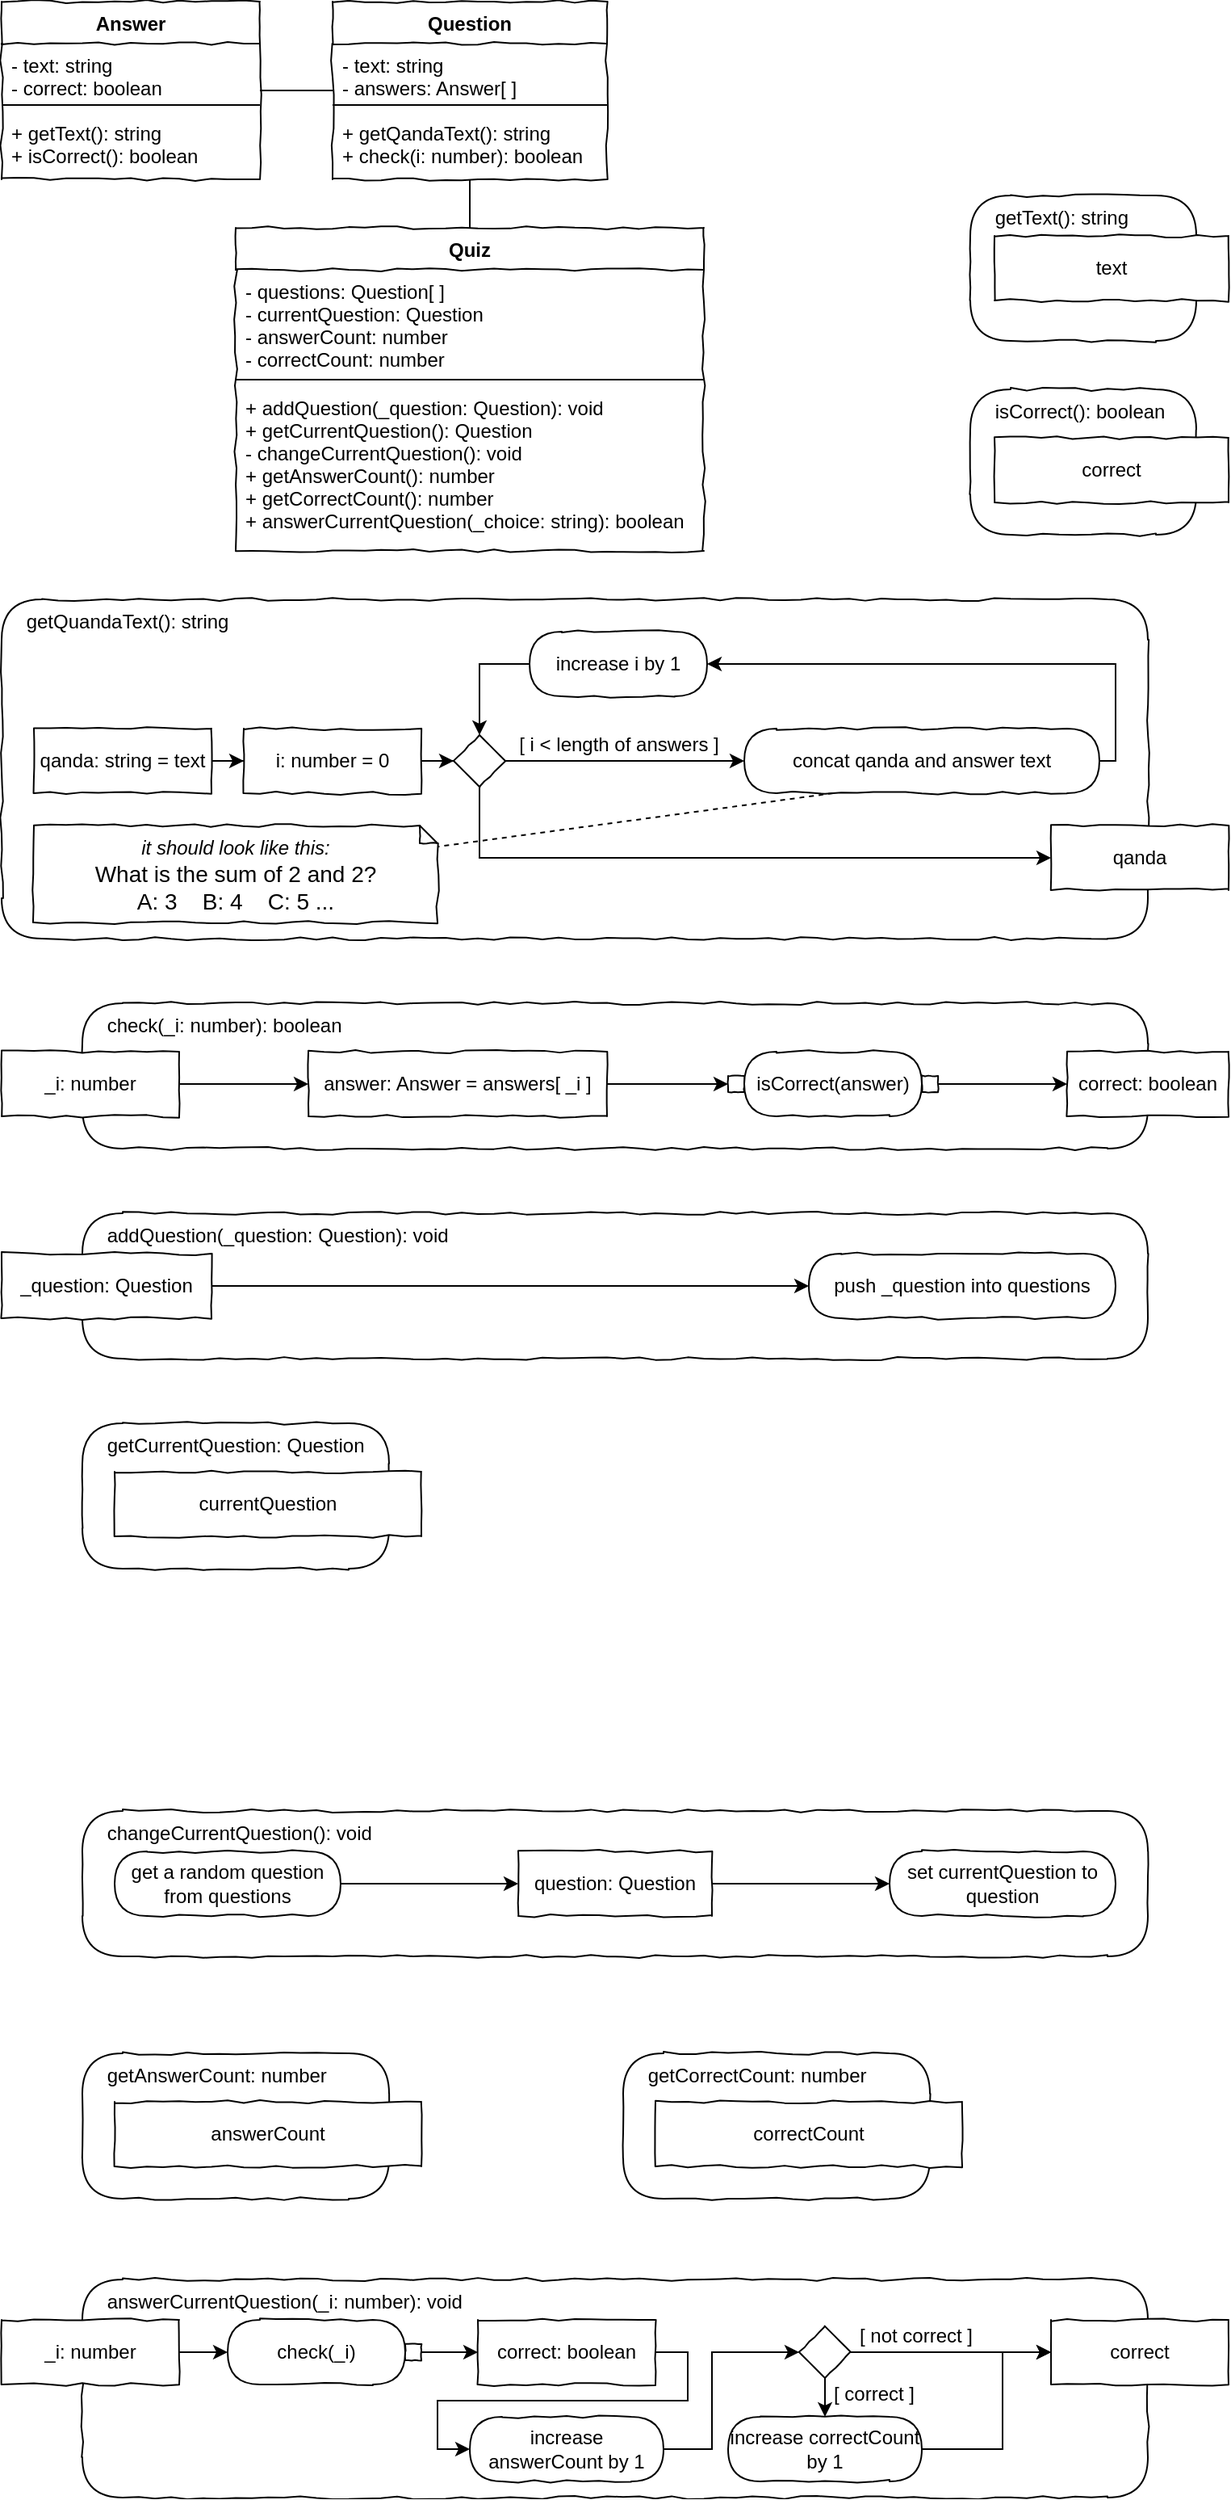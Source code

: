<mxfile version="13.1.3" type="device"><diagram id="cV3-tDixbGzGHovIgaGN" name="Page-1"><mxGraphModel dx="1422" dy="781" grid="1" gridSize="10" guides="1" tooltips="1" connect="1" arrows="1" fold="1" page="1" pageScale="1" pageWidth="850" pageHeight="1100" math="0" shadow="0"><root><mxCell id="0"/><mxCell id="1" parent="0"/><mxCell id="tCZwgs8tO2LSRYC4Zp7k-51" value="" style="group" vertex="1" connectable="0" parent="1"><mxGeometry x="245" y="40" width="170" height="110" as="geometry"/></mxCell><mxCell id="tCZwgs8tO2LSRYC4Zp7k-5" value="Question" style="swimlane;fontStyle=1;align=center;verticalAlign=top;childLayout=stackLayout;horizontal=1;startSize=26;horizontalStack=0;resizeParent=1;resizeParentMax=0;resizeLast=0;collapsible=1;marginBottom=0;rounded=0;shadow=0;comic=1;strokeWidth=1;" vertex="1" parent="tCZwgs8tO2LSRYC4Zp7k-51"><mxGeometry width="170" height="110" as="geometry"><mxRectangle x="20" y="670" width="90" height="26" as="alternateBounds"/></mxGeometry></mxCell><mxCell id="tCZwgs8tO2LSRYC4Zp7k-6" value="- text: string&#xA;- answers: Answer[ ]&#xA;" style="text;strokeColor=none;fillColor=none;align=left;verticalAlign=top;spacingLeft=4;spacingRight=4;overflow=hidden;rotatable=0;points=[[0,0.5],[1,0.5]];portConstraint=eastwest;" vertex="1" parent="tCZwgs8tO2LSRYC4Zp7k-5"><mxGeometry y="26" width="170" height="34" as="geometry"/></mxCell><mxCell id="tCZwgs8tO2LSRYC4Zp7k-7" value="" style="line;strokeWidth=1;fillColor=none;align=left;verticalAlign=middle;spacingTop=-1;spacingLeft=3;spacingRight=3;rotatable=0;labelPosition=right;points=[];portConstraint=eastwest;" vertex="1" parent="tCZwgs8tO2LSRYC4Zp7k-5"><mxGeometry y="60" width="170" height="8" as="geometry"/></mxCell><mxCell id="tCZwgs8tO2LSRYC4Zp7k-8" value="+ getQandaText(): string&#xA;+ check(i: number): boolean&#xA;" style="text;strokeColor=none;fillColor=none;align=left;verticalAlign=top;spacingLeft=4;spacingRight=4;overflow=hidden;rotatable=0;points=[[0,0.5],[1,0.5]];portConstraint=eastwest;" vertex="1" parent="tCZwgs8tO2LSRYC4Zp7k-5"><mxGeometry y="68" width="170" height="42" as="geometry"/></mxCell><mxCell id="tCZwgs8tO2LSRYC4Zp7k-53" value="" style="group" vertex="1" connectable="0" parent="1"><mxGeometry x="185" y="180" width="290" height="200" as="geometry"/></mxCell><mxCell id="tCZwgs8tO2LSRYC4Zp7k-13" value="Quiz" style="swimlane;fontStyle=1;align=center;verticalAlign=top;childLayout=stackLayout;horizontal=1;startSize=26;horizontalStack=0;resizeParent=1;resizeParentMax=0;resizeLast=0;collapsible=1;marginBottom=0;rounded=0;shadow=0;comic=1;strokeWidth=1;" vertex="1" parent="tCZwgs8tO2LSRYC4Zp7k-53"><mxGeometry width="290" height="200" as="geometry"><mxRectangle width="90" height="26" as="alternateBounds"/></mxGeometry></mxCell><mxCell id="tCZwgs8tO2LSRYC4Zp7k-14" value="- questions: Question[ ]&#xA;- currentQuestion: Question&#xA;- answerCount: number&#xA;- correctCount: number&#xA;" style="text;strokeColor=none;fillColor=none;align=left;verticalAlign=top;spacingLeft=4;spacingRight=4;overflow=hidden;rotatable=0;points=[[0,0.5],[1,0.5]];portConstraint=eastwest;" vertex="1" parent="tCZwgs8tO2LSRYC4Zp7k-13"><mxGeometry y="26" width="290" height="64" as="geometry"/></mxCell><mxCell id="tCZwgs8tO2LSRYC4Zp7k-15" value="" style="line;strokeWidth=1;fillColor=none;align=left;verticalAlign=middle;spacingTop=-1;spacingLeft=3;spacingRight=3;rotatable=0;labelPosition=right;points=[];portConstraint=eastwest;" vertex="1" parent="tCZwgs8tO2LSRYC4Zp7k-13"><mxGeometry y="90" width="290" height="8" as="geometry"/></mxCell><mxCell id="tCZwgs8tO2LSRYC4Zp7k-16" value="+ addQuestion(_question: Question): void&#xA;+ getCurrentQuestion(): Question&#xA;- changeCurrentQuestion(): void&#xA;+ getAnswerCount(): number&#xA;+ getCorrectCount(): number&#xA;+ answerCurrentQuestion(_choice: string): boolean&#xA;" style="text;strokeColor=none;fillColor=none;align=left;verticalAlign=top;spacingLeft=4;spacingRight=4;overflow=hidden;rotatable=0;points=[[0,0.5],[1,0.5]];portConstraint=eastwest;" vertex="1" parent="tCZwgs8tO2LSRYC4Zp7k-13"><mxGeometry y="98" width="290" height="102" as="geometry"/></mxCell><mxCell id="tCZwgs8tO2LSRYC4Zp7k-54" style="edgeStyle=orthogonalEdgeStyle;rounded=0;orthogonalLoop=1;jettySize=auto;html=1;exitX=0;exitY=0.5;exitDx=0;exitDy=0;endArrow=none;endFill=0;entryX=1;entryY=0.5;entryDx=0;entryDy=0;" edge="1" parent="1" source="tCZwgs8tO2LSRYC4Zp7k-5" target="tCZwgs8tO2LSRYC4Zp7k-1"><mxGeometry relative="1" as="geometry"><mxPoint x="225" y="80" as="targetPoint"/></mxGeometry></mxCell><mxCell id="tCZwgs8tO2LSRYC4Zp7k-55" value="" style="group" vertex="1" connectable="0" parent="1"><mxGeometry x="40" y="40" width="160" height="110" as="geometry"/></mxCell><mxCell id="tCZwgs8tO2LSRYC4Zp7k-52" value="" style="group" vertex="1" connectable="0" parent="tCZwgs8tO2LSRYC4Zp7k-55"><mxGeometry width="160" height="110" as="geometry"/></mxCell><mxCell id="tCZwgs8tO2LSRYC4Zp7k-1" value="Answer" style="swimlane;fontStyle=1;align=center;verticalAlign=top;childLayout=stackLayout;horizontal=1;startSize=26;horizontalStack=0;resizeParent=1;resizeParentMax=0;resizeLast=0;collapsible=1;marginBottom=0;rounded=0;shadow=0;comic=1;strokeWidth=1;" vertex="1" parent="tCZwgs8tO2LSRYC4Zp7k-52"><mxGeometry width="160" height="110" as="geometry"><mxRectangle x="20" y="670" width="90" height="26" as="alternateBounds"/></mxGeometry></mxCell><mxCell id="tCZwgs8tO2LSRYC4Zp7k-2" value="- text: string&#xA;- correct: boolean" style="text;strokeColor=none;fillColor=none;align=left;verticalAlign=top;spacingLeft=4;spacingRight=4;overflow=hidden;rotatable=0;points=[[0,0.5],[1,0.5]];portConstraint=eastwest;" vertex="1" parent="tCZwgs8tO2LSRYC4Zp7k-1"><mxGeometry y="26" width="160" height="34" as="geometry"/></mxCell><mxCell id="tCZwgs8tO2LSRYC4Zp7k-3" value="" style="line;strokeWidth=1;fillColor=none;align=left;verticalAlign=middle;spacingTop=-1;spacingLeft=3;spacingRight=3;rotatable=0;labelPosition=right;points=[];portConstraint=eastwest;" vertex="1" parent="tCZwgs8tO2LSRYC4Zp7k-1"><mxGeometry y="60" width="160" height="8" as="geometry"/></mxCell><mxCell id="tCZwgs8tO2LSRYC4Zp7k-4" value="+ getText(): string&#xA;+ isCorrect(): boolean&#xA;" style="text;strokeColor=none;fillColor=none;align=left;verticalAlign=top;spacingLeft=4;spacingRight=4;overflow=hidden;rotatable=0;points=[[0,0.5],[1,0.5]];portConstraint=eastwest;" vertex="1" parent="tCZwgs8tO2LSRYC4Zp7k-1"><mxGeometry y="68" width="160" height="42" as="geometry"/></mxCell><mxCell id="tCZwgs8tO2LSRYC4Zp7k-57" value="" style="edgeStyle=orthogonalEdgeStyle;rounded=0;orthogonalLoop=1;jettySize=auto;html=1;endArrow=none;endFill=0;entryX=0.5;entryY=0;entryDx=0;entryDy=0;" edge="1" parent="1" source="tCZwgs8tO2LSRYC4Zp7k-5" target="tCZwgs8tO2LSRYC4Zp7k-13"><mxGeometry relative="1" as="geometry"/></mxCell><mxCell id="tCZwgs8tO2LSRYC4Zp7k-83" value="" style="group" vertex="1" connectable="0" parent="1"><mxGeometry x="40" y="410" width="760" height="210" as="geometry"/></mxCell><mxCell id="tCZwgs8tO2LSRYC4Zp7k-79" value="&amp;nbsp;&amp;nbsp;&amp;nbsp; getQuandaText(): string" style="rounded=1;whiteSpace=wrap;html=1;shadow=0;glass=0;comic=1;strokeColor=#000000;labelPosition=center;verticalLabelPosition=middle;align=left;verticalAlign=top;absoluteArcSize=1;arcSize=50;" vertex="1" parent="tCZwgs8tO2LSRYC4Zp7k-83"><mxGeometry width="710" height="210" as="geometry"/></mxCell><mxCell id="tCZwgs8tO2LSRYC4Zp7k-59" value="concat qanda and answer text" style="rounded=1;whiteSpace=wrap;html=1;absoluteArcSize=1;arcSize=50;strokeWidth=1;shadow=0;comic=1;" vertex="1" parent="tCZwgs8tO2LSRYC4Zp7k-83"><mxGeometry x="460" y="80" width="220" height="40" as="geometry"/></mxCell><mxCell id="tCZwgs8tO2LSRYC4Zp7k-60" value="i: number = 0" style="rounded=0;whiteSpace=wrap;html=1;comic=1;" vertex="1" parent="tCZwgs8tO2LSRYC4Zp7k-83"><mxGeometry x="150" y="80" width="110" height="40" as="geometry"/></mxCell><mxCell id="tCZwgs8tO2LSRYC4Zp7k-67" value="" style="edgeStyle=orthogonalEdgeStyle;rounded=0;orthogonalLoop=1;jettySize=auto;html=1;endArrow=classic;endFill=1;entryX=0;entryY=0.5;entryDx=0;entryDy=0;" edge="1" parent="tCZwgs8tO2LSRYC4Zp7k-83" source="tCZwgs8tO2LSRYC4Zp7k-63" target="tCZwgs8tO2LSRYC4Zp7k-59"><mxGeometry relative="1" as="geometry"><mxPoint x="470" y="100" as="targetPoint"/></mxGeometry></mxCell><mxCell id="tCZwgs8tO2LSRYC4Zp7k-63" value="" style="rhombus;whiteSpace=wrap;html=1;rounded=0;shadow=0;glass=0;comic=1;strokeColor=#000000;align=left;" vertex="1" parent="tCZwgs8tO2LSRYC4Zp7k-83"><mxGeometry x="280" y="84" width="32" height="32" as="geometry"/></mxCell><mxCell id="tCZwgs8tO2LSRYC4Zp7k-65" value="" style="edgeStyle=orthogonalEdgeStyle;rounded=0;orthogonalLoop=1;jettySize=auto;html=1;endArrow=classic;endFill=1;entryX=0;entryY=0.5;entryDx=0;entryDy=0;" edge="1" parent="tCZwgs8tO2LSRYC4Zp7k-83" source="tCZwgs8tO2LSRYC4Zp7k-60" target="tCZwgs8tO2LSRYC4Zp7k-63"><mxGeometry relative="1" as="geometry"><mxPoint x="340" y="100" as="targetPoint"/></mxGeometry></mxCell><mxCell id="tCZwgs8tO2LSRYC4Zp7k-68" value="[ i &amp;lt; length of answers ]" style="text;html=1;align=center;verticalAlign=middle;resizable=0;points=[];autosize=1;" vertex="1" parent="tCZwgs8tO2LSRYC4Zp7k-83"><mxGeometry x="312" y="80" width="140" height="20" as="geometry"/></mxCell><mxCell id="tCZwgs8tO2LSRYC4Zp7k-73" style="edgeStyle=orthogonalEdgeStyle;rounded=0;orthogonalLoop=1;jettySize=auto;html=1;exitX=0;exitY=0.5;exitDx=0;exitDy=0;entryX=0.5;entryY=0;entryDx=0;entryDy=0;endArrow=classic;endFill=1;" edge="1" parent="tCZwgs8tO2LSRYC4Zp7k-83" source="tCZwgs8tO2LSRYC4Zp7k-71" target="tCZwgs8tO2LSRYC4Zp7k-63"><mxGeometry relative="1" as="geometry"/></mxCell><mxCell id="tCZwgs8tO2LSRYC4Zp7k-71" value="&lt;div&gt;increase i by 1&lt;/div&gt;" style="rounded=1;whiteSpace=wrap;html=1;absoluteArcSize=1;arcSize=50;strokeWidth=1;shadow=0;comic=1;" vertex="1" parent="tCZwgs8tO2LSRYC4Zp7k-83"><mxGeometry x="327" y="20" width="110" height="40" as="geometry"/></mxCell><mxCell id="tCZwgs8tO2LSRYC4Zp7k-72" style="edgeStyle=orthogonalEdgeStyle;rounded=0;orthogonalLoop=1;jettySize=auto;html=1;exitX=1;exitY=0.5;exitDx=0;exitDy=0;entryX=1;entryY=0.5;entryDx=0;entryDy=0;endArrow=classic;endFill=1;" edge="1" parent="tCZwgs8tO2LSRYC4Zp7k-83" source="tCZwgs8tO2LSRYC4Zp7k-59" target="tCZwgs8tO2LSRYC4Zp7k-71"><mxGeometry relative="1" as="geometry"><Array as="points"><mxPoint x="690" y="100"/><mxPoint x="690" y="40"/></Array></mxGeometry></mxCell><mxCell id="tCZwgs8tO2LSRYC4Zp7k-75" value="&lt;div align=&quot;left&quot;&gt;qanda: string = text&lt;br&gt;&lt;/div&gt;" style="rounded=0;whiteSpace=wrap;html=1;comic=1;" vertex="1" parent="tCZwgs8tO2LSRYC4Zp7k-83"><mxGeometry x="20" y="80" width="110" height="40" as="geometry"/></mxCell><mxCell id="tCZwgs8tO2LSRYC4Zp7k-62" value="" style="edgeStyle=orthogonalEdgeStyle;rounded=0;orthogonalLoop=1;jettySize=auto;html=1;endArrow=classic;endFill=1;exitX=1;exitY=0.5;exitDx=0;exitDy=0;" edge="1" parent="tCZwgs8tO2LSRYC4Zp7k-83" source="tCZwgs8tO2LSRYC4Zp7k-75" target="tCZwgs8tO2LSRYC4Zp7k-60"><mxGeometry relative="1" as="geometry"><mxPoint x="130" y="100" as="sourcePoint"/></mxGeometry></mxCell><mxCell id="tCZwgs8tO2LSRYC4Zp7k-78" value="qanda" style="rounded=0;whiteSpace=wrap;html=1;comic=1;" vertex="1" parent="tCZwgs8tO2LSRYC4Zp7k-83"><mxGeometry x="650" y="140" width="110" height="40" as="geometry"/></mxCell><mxCell id="tCZwgs8tO2LSRYC4Zp7k-77" style="edgeStyle=orthogonalEdgeStyle;rounded=0;orthogonalLoop=1;jettySize=auto;html=1;exitX=0.5;exitY=1;exitDx=0;exitDy=0;entryX=0;entryY=0.5;entryDx=0;entryDy=0;endArrow=classic;endFill=1;" edge="1" parent="tCZwgs8tO2LSRYC4Zp7k-83" source="tCZwgs8tO2LSRYC4Zp7k-63" target="tCZwgs8tO2LSRYC4Zp7k-78"><mxGeometry relative="1" as="geometry"><mxPoint x="680" y="155" as="targetPoint"/></mxGeometry></mxCell><mxCell id="tCZwgs8tO2LSRYC4Zp7k-81" value="&lt;font size=&quot;1&quot;&gt;&lt;i style=&quot;font-size: 12px&quot;&gt;it should look like this:&lt;/i&gt;&lt;/font&gt;&lt;br&gt;What is the sum of 2 and 2?&lt;br&gt;A: 3&amp;nbsp;&amp;nbsp;&amp;nbsp; B: 4&amp;nbsp;&amp;nbsp;&amp;nbsp; C: 5 ..." style="shape=note;strokeWidth=1;fontSize=14;size=11;whiteSpace=wrap;html=1;rounded=0;shadow=0;comic=1;fillColor=#FFFFFF;" vertex="1" parent="tCZwgs8tO2LSRYC4Zp7k-83"><mxGeometry x="20" y="140" width="250" height="60" as="geometry"/></mxCell><mxCell id="tCZwgs8tO2LSRYC4Zp7k-82" value="" style="endArrow=none;dashed=1;html=1;exitX=0.25;exitY=1;exitDx=0;exitDy=0;" edge="1" target="tCZwgs8tO2LSRYC4Zp7k-81" parent="tCZwgs8tO2LSRYC4Zp7k-83" source="tCZwgs8tO2LSRYC4Zp7k-59"><mxGeometry width="50" height="50" relative="1" as="geometry"><mxPoint x="-10" y="200" as="sourcePoint"/><mxPoint x="-120" y="220" as="targetPoint"/></mxGeometry></mxCell><mxCell id="tCZwgs8tO2LSRYC4Zp7k-103" value="" style="group" vertex="1" connectable="0" parent="1"><mxGeometry x="40" y="660" width="760" height="90" as="geometry"/></mxCell><mxCell id="tCZwgs8tO2LSRYC4Zp7k-92" value="&amp;nbsp;&amp;nbsp;&amp;nbsp; check(_i: number): boolean" style="rounded=1;whiteSpace=wrap;html=1;shadow=0;glass=0;comic=1;strokeColor=#000000;labelPosition=center;verticalLabelPosition=middle;align=left;verticalAlign=top;absoluteArcSize=1;arcSize=50;" vertex="1" parent="tCZwgs8tO2LSRYC4Zp7k-103"><mxGeometry x="50" width="660" height="90" as="geometry"/></mxCell><mxCell id="tCZwgs8tO2LSRYC4Zp7k-84" value="_i: number" style="rounded=0;whiteSpace=wrap;html=1;comic=1;" vertex="1" parent="tCZwgs8tO2LSRYC4Zp7k-103"><mxGeometry y="30" width="110" height="40" as="geometry"/></mxCell><mxCell id="tCZwgs8tO2LSRYC4Zp7k-86" value="correct: boolean" style="rounded=0;whiteSpace=wrap;html=1;comic=1;" vertex="1" parent="tCZwgs8tO2LSRYC4Zp7k-103"><mxGeometry x="660" y="30" width="100" height="40" as="geometry"/></mxCell><mxCell id="tCZwgs8tO2LSRYC4Zp7k-94" value="v" style="group" vertex="1" connectable="0" parent="tCZwgs8tO2LSRYC4Zp7k-103"><mxGeometry x="450" y="30" width="130" height="40" as="geometry"/></mxCell><mxCell id="tCZwgs8tO2LSRYC4Zp7k-95" value="" style="rounded=0;whiteSpace=wrap;html=1;comic=1;fillColor=#ffffff;align=center;" vertex="1" parent="tCZwgs8tO2LSRYC4Zp7k-94"><mxGeometry y="15" width="10" height="10" as="geometry"/></mxCell><mxCell id="tCZwgs8tO2LSRYC4Zp7k-96" value="" style="rounded=0;whiteSpace=wrap;html=1;comic=1;fillColor=#ffffff;align=center;" vertex="1" parent="tCZwgs8tO2LSRYC4Zp7k-94"><mxGeometry x="120" y="15" width="10" height="10" as="geometry"/></mxCell><mxCell id="tCZwgs8tO2LSRYC4Zp7k-97" value="isCorrect(answer)" style="rounded=1;whiteSpace=wrap;html=1;absoluteArcSize=1;arcSize=50;strokeWidth=1;shadow=0;comic=1;fillColor=#ffffff;align=center;" vertex="1" parent="tCZwgs8tO2LSRYC4Zp7k-94"><mxGeometry x="10" width="110" height="40" as="geometry"/></mxCell><mxCell id="tCZwgs8tO2LSRYC4Zp7k-99" value="" style="edgeStyle=orthogonalEdgeStyle;rounded=0;orthogonalLoop=1;jettySize=auto;html=1;endArrow=classic;endFill=1;entryX=0;entryY=0.5;entryDx=0;entryDy=0;" edge="1" parent="tCZwgs8tO2LSRYC4Zp7k-103" source="tCZwgs8tO2LSRYC4Zp7k-96" target="tCZwgs8tO2LSRYC4Zp7k-86"><mxGeometry relative="1" as="geometry"><mxPoint x="420" y="50" as="targetPoint"/></mxGeometry></mxCell><mxCell id="tCZwgs8tO2LSRYC4Zp7k-101" value="answer: Answer = answers[ _i ]" style="rounded=0;whiteSpace=wrap;html=1;comic=1;" vertex="1" parent="tCZwgs8tO2LSRYC4Zp7k-103"><mxGeometry x="190" y="30" width="185" height="40" as="geometry"/></mxCell><mxCell id="tCZwgs8tO2LSRYC4Zp7k-88" style="edgeStyle=orthogonalEdgeStyle;rounded=0;orthogonalLoop=1;jettySize=auto;html=1;exitX=1;exitY=0.5;exitDx=0;exitDy=0;endArrow=classic;endFill=1;entryX=0;entryY=0.5;entryDx=0;entryDy=0;" edge="1" parent="tCZwgs8tO2LSRYC4Zp7k-103" source="tCZwgs8tO2LSRYC4Zp7k-101" target="tCZwgs8tO2LSRYC4Zp7k-95"><mxGeometry relative="1" as="geometry"><mxPoint x="190" y="50" as="targetPoint"/></mxGeometry></mxCell><mxCell id="tCZwgs8tO2LSRYC4Zp7k-102" style="edgeStyle=orthogonalEdgeStyle;rounded=0;orthogonalLoop=1;jettySize=auto;html=1;exitX=1;exitY=0.5;exitDx=0;exitDy=0;endArrow=classic;endFill=1;entryX=0;entryY=0.5;entryDx=0;entryDy=0;" edge="1" parent="tCZwgs8tO2LSRYC4Zp7k-103" source="tCZwgs8tO2LSRYC4Zp7k-84" target="tCZwgs8tO2LSRYC4Zp7k-101"><mxGeometry relative="1" as="geometry"><mxPoint x="110" y="50" as="sourcePoint"/><mxPoint x="440" y="50" as="targetPoint"/></mxGeometry></mxCell><mxCell id="tCZwgs8tO2LSRYC4Zp7k-109" value="" style="group" vertex="1" connectable="0" parent="1"><mxGeometry x="40" y="790" width="710" height="90" as="geometry"/></mxCell><mxCell id="tCZwgs8tO2LSRYC4Zp7k-106" value="&amp;nbsp;&amp;nbsp;&amp;nbsp; addQuestion(_question: Question): void" style="rounded=1;whiteSpace=wrap;html=1;shadow=0;glass=0;comic=1;strokeColor=#000000;labelPosition=center;verticalLabelPosition=middle;align=left;verticalAlign=top;absoluteArcSize=1;arcSize=50;" vertex="1" parent="tCZwgs8tO2LSRYC4Zp7k-109"><mxGeometry x="50" width="660" height="90" as="geometry"/></mxCell><mxCell id="tCZwgs8tO2LSRYC4Zp7k-105" value="_question: Question" style="rounded=0;whiteSpace=wrap;html=1;comic=1;" vertex="1" parent="tCZwgs8tO2LSRYC4Zp7k-109"><mxGeometry y="25" width="130" height="40" as="geometry"/></mxCell><mxCell id="tCZwgs8tO2LSRYC4Zp7k-107" value="push _question into questions" style="rounded=1;whiteSpace=wrap;html=1;absoluteArcSize=1;arcSize=50;strokeWidth=1;shadow=0;comic=1;" vertex="1" parent="tCZwgs8tO2LSRYC4Zp7k-109"><mxGeometry x="500" y="25" width="190" height="40" as="geometry"/></mxCell><mxCell id="tCZwgs8tO2LSRYC4Zp7k-108" style="edgeStyle=orthogonalEdgeStyle;rounded=0;orthogonalLoop=1;jettySize=auto;html=1;exitX=1;exitY=0.5;exitDx=0;exitDy=0;endArrow=classic;endFill=1;" edge="1" parent="tCZwgs8tO2LSRYC4Zp7k-109" source="tCZwgs8tO2LSRYC4Zp7k-105" target="tCZwgs8tO2LSRYC4Zp7k-107"><mxGeometry relative="1" as="geometry"/></mxCell><mxCell id="tCZwgs8tO2LSRYC4Zp7k-125" value="" style="group" vertex="1" connectable="0" parent="1"><mxGeometry x="640" y="160" width="160" height="90" as="geometry"/></mxCell><mxCell id="tCZwgs8tO2LSRYC4Zp7k-119" value="&amp;nbsp;&amp;nbsp;&amp;nbsp; getText(): string" style="rounded=1;whiteSpace=wrap;html=1;shadow=0;glass=0;comic=1;strokeColor=#000000;labelPosition=center;verticalLabelPosition=middle;align=left;verticalAlign=top;absoluteArcSize=1;arcSize=50;" vertex="1" parent="tCZwgs8tO2LSRYC4Zp7k-125"><mxGeometry width="140" height="90" as="geometry"/></mxCell><mxCell id="tCZwgs8tO2LSRYC4Zp7k-122" value="text" style="rounded=0;whiteSpace=wrap;html=1;comic=1;" vertex="1" parent="tCZwgs8tO2LSRYC4Zp7k-125"><mxGeometry x="15" y="25" width="145" height="40" as="geometry"/></mxCell><mxCell id="tCZwgs8tO2LSRYC4Zp7k-126" value="" style="group" vertex="1" connectable="0" parent="1"><mxGeometry x="640" y="280" width="160" height="90" as="geometry"/></mxCell><mxCell id="tCZwgs8tO2LSRYC4Zp7k-123" value="&lt;div&gt;&amp;nbsp;&amp;nbsp;&amp;nbsp; isCorrect(): boolean&lt;/div&gt;" style="rounded=1;whiteSpace=wrap;html=1;shadow=0;glass=0;comic=1;strokeColor=#000000;labelPosition=center;verticalLabelPosition=middle;align=left;verticalAlign=top;absoluteArcSize=1;arcSize=50;" vertex="1" parent="tCZwgs8tO2LSRYC4Zp7k-126"><mxGeometry width="140" height="90" as="geometry"/></mxCell><mxCell id="tCZwgs8tO2LSRYC4Zp7k-124" value="correct" style="rounded=0;whiteSpace=wrap;html=1;comic=1;" vertex="1" parent="tCZwgs8tO2LSRYC4Zp7k-126"><mxGeometry x="15" y="30" width="145" height="40" as="geometry"/></mxCell><mxCell id="tCZwgs8tO2LSRYC4Zp7k-129" value="" style="group" vertex="1" connectable="0" parent="1"><mxGeometry x="90" y="920" width="210" height="90" as="geometry"/></mxCell><mxCell id="tCZwgs8tO2LSRYC4Zp7k-127" value="&amp;nbsp;&amp;nbsp;&amp;nbsp; getCurrentQuestion: Question" style="rounded=1;whiteSpace=wrap;html=1;shadow=0;glass=0;comic=1;strokeColor=#000000;labelPosition=center;verticalLabelPosition=middle;align=left;verticalAlign=top;absoluteArcSize=1;arcSize=50;" vertex="1" parent="tCZwgs8tO2LSRYC4Zp7k-129"><mxGeometry width="190" height="90" as="geometry"/></mxCell><mxCell id="tCZwgs8tO2LSRYC4Zp7k-128" value="currentQuestion" style="rounded=0;whiteSpace=wrap;html=1;comic=1;" vertex="1" parent="tCZwgs8tO2LSRYC4Zp7k-129"><mxGeometry x="20" y="30" width="190" height="40" as="geometry"/></mxCell><mxCell id="tCZwgs8tO2LSRYC4Zp7k-130" value="" style="group" vertex="1" connectable="0" parent="1"><mxGeometry x="90" y="1160" width="660" height="90" as="geometry"/></mxCell><mxCell id="tCZwgs8tO2LSRYC4Zp7k-118" value="&amp;nbsp;&amp;nbsp;&amp;nbsp; changeCurrentQuestion(): void" style="rounded=1;whiteSpace=wrap;html=1;shadow=0;glass=0;comic=1;strokeColor=#000000;labelPosition=center;verticalLabelPosition=middle;align=left;verticalAlign=top;absoluteArcSize=1;arcSize=50;" vertex="1" parent="tCZwgs8tO2LSRYC4Zp7k-130"><mxGeometry width="660" height="90" as="geometry"/></mxCell><mxCell id="tCZwgs8tO2LSRYC4Zp7k-112" value="get a random question from questions" style="rounded=1;whiteSpace=wrap;html=1;absoluteArcSize=1;arcSize=50;strokeWidth=1;shadow=0;comic=1;" vertex="1" parent="tCZwgs8tO2LSRYC4Zp7k-130"><mxGeometry x="20" y="25" width="140" height="40" as="geometry"/></mxCell><mxCell id="tCZwgs8tO2LSRYC4Zp7k-113" value="set currentQuestion to question" style="rounded=1;whiteSpace=wrap;html=1;absoluteArcSize=1;arcSize=50;strokeWidth=1;shadow=0;comic=1;" vertex="1" parent="tCZwgs8tO2LSRYC4Zp7k-130"><mxGeometry x="500" y="25" width="140" height="40" as="geometry"/></mxCell><mxCell id="tCZwgs8tO2LSRYC4Zp7k-117" style="edgeStyle=orthogonalEdgeStyle;rounded=0;orthogonalLoop=1;jettySize=auto;html=1;exitX=1;exitY=0.5;exitDx=0;exitDy=0;entryX=0;entryY=0.5;entryDx=0;entryDy=0;endArrow=classic;endFill=1;" edge="1" parent="tCZwgs8tO2LSRYC4Zp7k-130" source="tCZwgs8tO2LSRYC4Zp7k-114" target="tCZwgs8tO2LSRYC4Zp7k-113"><mxGeometry relative="1" as="geometry"/></mxCell><mxCell id="tCZwgs8tO2LSRYC4Zp7k-114" value="question: Question" style="rounded=0;whiteSpace=wrap;html=1;comic=1;" vertex="1" parent="tCZwgs8tO2LSRYC4Zp7k-130"><mxGeometry x="270" y="25" width="120" height="40" as="geometry"/></mxCell><mxCell id="tCZwgs8tO2LSRYC4Zp7k-116" style="edgeStyle=orthogonalEdgeStyle;rounded=0;orthogonalLoop=1;jettySize=auto;html=1;exitX=1;exitY=0.5;exitDx=0;exitDy=0;entryX=0;entryY=0.5;entryDx=0;entryDy=0;endArrow=classic;endFill=1;" edge="1" parent="tCZwgs8tO2LSRYC4Zp7k-130" source="tCZwgs8tO2LSRYC4Zp7k-112" target="tCZwgs8tO2LSRYC4Zp7k-114"><mxGeometry relative="1" as="geometry"/></mxCell><mxCell id="tCZwgs8tO2LSRYC4Zp7k-176" value="" style="group" vertex="1" connectable="0" parent="1"><mxGeometry x="40" y="1450" width="760" height="135" as="geometry"/></mxCell><mxCell id="tCZwgs8tO2LSRYC4Zp7k-132" value="&amp;nbsp;&amp;nbsp;&amp;nbsp; answerCurrentQuestion(_i: number): void" style="rounded=1;whiteSpace=wrap;html=1;shadow=0;glass=0;comic=1;strokeColor=#000000;labelPosition=center;verticalLabelPosition=middle;align=left;verticalAlign=top;absoluteArcSize=1;arcSize=50;" vertex="1" parent="tCZwgs8tO2LSRYC4Zp7k-176"><mxGeometry x="50" width="660" height="135" as="geometry"/></mxCell><mxCell id="tCZwgs8tO2LSRYC4Zp7k-141" value="_i: number" style="rounded=0;whiteSpace=wrap;html=1;comic=1;" vertex="1" parent="tCZwgs8tO2LSRYC4Zp7k-176"><mxGeometry y="25" width="110" height="40" as="geometry"/></mxCell><mxCell id="tCZwgs8tO2LSRYC4Zp7k-146" value="v" style="group" vertex="1" connectable="0" parent="tCZwgs8tO2LSRYC4Zp7k-176"><mxGeometry x="130" y="25" width="130" height="40" as="geometry"/></mxCell><mxCell id="tCZwgs8tO2LSRYC4Zp7k-148" value="" style="rounded=0;whiteSpace=wrap;html=1;comic=1;fillColor=#ffffff;align=center;" vertex="1" parent="tCZwgs8tO2LSRYC4Zp7k-146"><mxGeometry x="120" y="15" width="10" height="10" as="geometry"/></mxCell><mxCell id="tCZwgs8tO2LSRYC4Zp7k-149" value="check(_i)" style="rounded=1;whiteSpace=wrap;html=1;absoluteArcSize=1;arcSize=50;strokeWidth=1;shadow=0;comic=1;fillColor=#ffffff;align=center;" vertex="1" parent="tCZwgs8tO2LSRYC4Zp7k-146"><mxGeometry x="10" width="110" height="40" as="geometry"/></mxCell><mxCell id="tCZwgs8tO2LSRYC4Zp7k-154" style="edgeStyle=orthogonalEdgeStyle;rounded=0;orthogonalLoop=1;jettySize=auto;html=1;exitX=1;exitY=0.5;exitDx=0;exitDy=0;entryX=0;entryY=0.5;entryDx=0;entryDy=0;endArrow=classic;endFill=1;" edge="1" parent="tCZwgs8tO2LSRYC4Zp7k-176" source="tCZwgs8tO2LSRYC4Zp7k-141" target="tCZwgs8tO2LSRYC4Zp7k-149"><mxGeometry relative="1" as="geometry"/></mxCell><mxCell id="tCZwgs8tO2LSRYC4Zp7k-152" value="increase answerCount by 1" style="rounded=1;whiteSpace=wrap;html=1;absoluteArcSize=1;arcSize=50;strokeWidth=1;shadow=0;comic=1;" vertex="1" parent="tCZwgs8tO2LSRYC4Zp7k-176"><mxGeometry x="290" y="85" width="120" height="40" as="geometry"/></mxCell><mxCell id="tCZwgs8tO2LSRYC4Zp7k-157" style="edgeStyle=orthogonalEdgeStyle;rounded=0;orthogonalLoop=1;jettySize=auto;html=1;exitX=1;exitY=0.5;exitDx=0;exitDy=0;entryX=0;entryY=0.5;entryDx=0;entryDy=0;endArrow=classic;endFill=1;" edge="1" parent="tCZwgs8tO2LSRYC4Zp7k-176" source="tCZwgs8tO2LSRYC4Zp7k-153" target="tCZwgs8tO2LSRYC4Zp7k-152"><mxGeometry relative="1" as="geometry"><Array as="points"><mxPoint x="425" y="45"/><mxPoint x="425" y="75"/><mxPoint x="270" y="75"/><mxPoint x="270" y="105"/></Array></mxGeometry></mxCell><mxCell id="tCZwgs8tO2LSRYC4Zp7k-153" value="correct: boolean" style="rounded=0;whiteSpace=wrap;html=1;comic=1;" vertex="1" parent="tCZwgs8tO2LSRYC4Zp7k-176"><mxGeometry x="295" y="25" width="110" height="40" as="geometry"/></mxCell><mxCell id="tCZwgs8tO2LSRYC4Zp7k-155" style="edgeStyle=orthogonalEdgeStyle;rounded=0;orthogonalLoop=1;jettySize=auto;html=1;exitX=1;exitY=0.5;exitDx=0;exitDy=0;entryX=0;entryY=0.5;entryDx=0;entryDy=0;endArrow=classic;endFill=1;" edge="1" parent="tCZwgs8tO2LSRYC4Zp7k-176" source="tCZwgs8tO2LSRYC4Zp7k-148" target="tCZwgs8tO2LSRYC4Zp7k-153"><mxGeometry relative="1" as="geometry"/></mxCell><mxCell id="tCZwgs8tO2LSRYC4Zp7k-159" value="" style="rhombus;whiteSpace=wrap;html=1;rounded=0;shadow=0;glass=0;comic=1;strokeColor=#000000;align=left;" vertex="1" parent="tCZwgs8tO2LSRYC4Zp7k-176"><mxGeometry x="494" y="29" width="32" height="32" as="geometry"/></mxCell><mxCell id="tCZwgs8tO2LSRYC4Zp7k-160" style="edgeStyle=orthogonalEdgeStyle;rounded=0;orthogonalLoop=1;jettySize=auto;html=1;exitX=1;exitY=0.5;exitDx=0;exitDy=0;entryX=0;entryY=0.5;entryDx=0;entryDy=0;endArrow=classic;endFill=1;" edge="1" parent="tCZwgs8tO2LSRYC4Zp7k-176" source="tCZwgs8tO2LSRYC4Zp7k-152" target="tCZwgs8tO2LSRYC4Zp7k-159"><mxGeometry relative="1" as="geometry"><Array as="points"><mxPoint x="440" y="105"/><mxPoint x="440" y="45"/></Array></mxGeometry></mxCell><mxCell id="tCZwgs8tO2LSRYC4Zp7k-162" value="increase correctCount by 1" style="rounded=1;whiteSpace=wrap;html=1;absoluteArcSize=1;arcSize=50;strokeWidth=1;shadow=0;comic=1;" vertex="1" parent="tCZwgs8tO2LSRYC4Zp7k-176"><mxGeometry x="450" y="85" width="120" height="40" as="geometry"/></mxCell><mxCell id="tCZwgs8tO2LSRYC4Zp7k-168" style="edgeStyle=orthogonalEdgeStyle;rounded=0;orthogonalLoop=1;jettySize=auto;html=1;exitX=0.5;exitY=1;exitDx=0;exitDy=0;entryX=0.5;entryY=0;entryDx=0;entryDy=0;endArrow=classic;endFill=1;" edge="1" parent="tCZwgs8tO2LSRYC4Zp7k-176" source="tCZwgs8tO2LSRYC4Zp7k-159" target="tCZwgs8tO2LSRYC4Zp7k-162"><mxGeometry relative="1" as="geometry"/></mxCell><mxCell id="tCZwgs8tO2LSRYC4Zp7k-165" value="[ correct ]" style="text;html=1;align=center;verticalAlign=middle;resizable=0;points=[];autosize=1;" vertex="1" parent="tCZwgs8tO2LSRYC4Zp7k-176"><mxGeometry x="510" y="61" width="60" height="20" as="geometry"/></mxCell><mxCell id="tCZwgs8tO2LSRYC4Zp7k-167" value="correct" style="rounded=0;whiteSpace=wrap;html=1;comic=1;" vertex="1" parent="tCZwgs8tO2LSRYC4Zp7k-176"><mxGeometry x="650" y="25" width="110" height="40" as="geometry"/></mxCell><mxCell id="tCZwgs8tO2LSRYC4Zp7k-169" style="edgeStyle=orthogonalEdgeStyle;rounded=0;orthogonalLoop=1;jettySize=auto;html=1;exitX=1;exitY=0.5;exitDx=0;exitDy=0;entryX=0;entryY=0.5;entryDx=0;entryDy=0;endArrow=classic;endFill=1;" edge="1" parent="tCZwgs8tO2LSRYC4Zp7k-176" source="tCZwgs8tO2LSRYC4Zp7k-159" target="tCZwgs8tO2LSRYC4Zp7k-167"><mxGeometry relative="1" as="geometry"/></mxCell><mxCell id="tCZwgs8tO2LSRYC4Zp7k-175" style="edgeStyle=orthogonalEdgeStyle;rounded=0;orthogonalLoop=1;jettySize=auto;html=1;exitX=1;exitY=0.5;exitDx=0;exitDy=0;entryX=0;entryY=0.5;entryDx=0;entryDy=0;endArrow=classic;endFill=1;" edge="1" parent="tCZwgs8tO2LSRYC4Zp7k-176" source="tCZwgs8tO2LSRYC4Zp7k-162" target="tCZwgs8tO2LSRYC4Zp7k-167"><mxGeometry relative="1" as="geometry"><Array as="points"><mxPoint x="620" y="105"/><mxPoint x="620" y="45"/></Array></mxGeometry></mxCell><mxCell id="tCZwgs8tO2LSRYC4Zp7k-172" value="[ not correct ]" style="text;html=1;align=center;verticalAlign=middle;resizable=0;points=[];autosize=1;" vertex="1" parent="tCZwgs8tO2LSRYC4Zp7k-176"><mxGeometry x="526" y="25" width="80" height="20" as="geometry"/></mxCell><mxCell id="tCZwgs8tO2LSRYC4Zp7k-177" value="" style="group" vertex="1" connectable="0" parent="1"><mxGeometry x="90" y="1310" width="210" height="90" as="geometry"/></mxCell><mxCell id="tCZwgs8tO2LSRYC4Zp7k-178" value="&amp;nbsp;&amp;nbsp;&amp;nbsp; getAnswerCount: number" style="rounded=1;whiteSpace=wrap;html=1;shadow=0;glass=0;comic=1;strokeColor=#000000;labelPosition=center;verticalLabelPosition=middle;align=left;verticalAlign=top;absoluteArcSize=1;arcSize=50;" vertex="1" parent="tCZwgs8tO2LSRYC4Zp7k-177"><mxGeometry width="190" height="90" as="geometry"/></mxCell><mxCell id="tCZwgs8tO2LSRYC4Zp7k-179" value="&lt;div&gt;answerCount&lt;/div&gt;" style="rounded=0;whiteSpace=wrap;html=1;comic=1;" vertex="1" parent="tCZwgs8tO2LSRYC4Zp7k-177"><mxGeometry x="20" y="30" width="190" height="40" as="geometry"/></mxCell><mxCell id="tCZwgs8tO2LSRYC4Zp7k-180" value="" style="group" vertex="1" connectable="0" parent="1"><mxGeometry x="425" y="1310" width="210" height="90" as="geometry"/></mxCell><mxCell id="tCZwgs8tO2LSRYC4Zp7k-181" value="&amp;nbsp;&amp;nbsp;&amp;nbsp; getCorrectCount: number" style="rounded=1;whiteSpace=wrap;html=1;shadow=0;glass=0;comic=1;strokeColor=#000000;labelPosition=center;verticalLabelPosition=middle;align=left;verticalAlign=top;absoluteArcSize=1;arcSize=50;" vertex="1" parent="tCZwgs8tO2LSRYC4Zp7k-180"><mxGeometry width="190" height="90" as="geometry"/></mxCell><mxCell id="tCZwgs8tO2LSRYC4Zp7k-182" value="correctCount" style="rounded=0;whiteSpace=wrap;html=1;comic=1;" vertex="1" parent="tCZwgs8tO2LSRYC4Zp7k-180"><mxGeometry x="20" y="30" width="190" height="40" as="geometry"/></mxCell></root></mxGraphModel></diagram></mxfile>